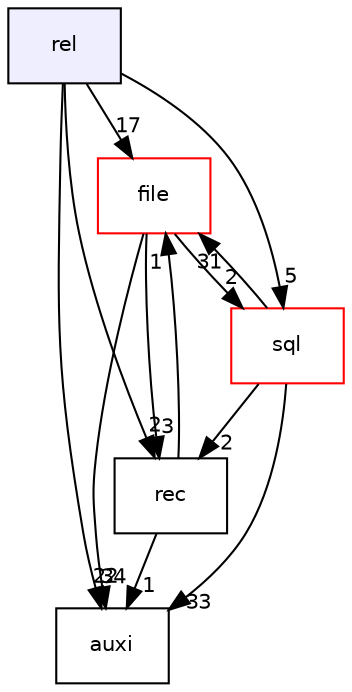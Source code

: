 digraph "rel" {
  bgcolor=transparent;
  compound=true
  node [ fontsize="10", fontname="Helvetica"];
  edge [ labelfontsize="10", labelfontname="Helvetica"];
  dir_0b8cd375c317792b95eba87076cd6518 [shape=box, label="rel", style="filled", fillcolor="#eeeeff", pencolor="black", URL="dir_0b8cd375c317792b95eba87076cd6518.html"];
  dir_fb6598a949f0f53f82ac9a1a956124c7 [shape=box label="file" color="red" URL="dir_fb6598a949f0f53f82ac9a1a956124c7.html"];
  dir_47c25c331c075fe16f320299349474de [shape=box label="rec" URL="dir_47c25c331c075fe16f320299349474de.html"];
  dir_5bd71961b401a432086d0fb290a87f3f [shape=box label="sql" color="red" URL="dir_5bd71961b401a432086d0fb290a87f3f.html"];
  dir_55aed34cd3f6ec638757940cb3108f99 [shape=box label="auxi" URL="dir_55aed34cd3f6ec638757940cb3108f99.html"];
  dir_fb6598a949f0f53f82ac9a1a956124c7->dir_47c25c331c075fe16f320299349474de [headlabel="3", labeldistance=1.5 headhref="dir_000001_000006.html"];
  dir_fb6598a949f0f53f82ac9a1a956124c7->dir_5bd71961b401a432086d0fb290a87f3f [headlabel="2", labeldistance=1.5 headhref="dir_000001_000008.html"];
  dir_fb6598a949f0f53f82ac9a1a956124c7->dir_55aed34cd3f6ec638757940cb3108f99 [headlabel="34", labeldistance=1.5 headhref="dir_000001_000000.html"];
  dir_47c25c331c075fe16f320299349474de->dir_fb6598a949f0f53f82ac9a1a956124c7 [headlabel="1", labeldistance=1.5 headhref="dir_000006_000001.html"];
  dir_47c25c331c075fe16f320299349474de->dir_55aed34cd3f6ec638757940cb3108f99 [headlabel="1", labeldistance=1.5 headhref="dir_000006_000000.html"];
  dir_0b8cd375c317792b95eba87076cd6518->dir_fb6598a949f0f53f82ac9a1a956124c7 [headlabel="17", labeldistance=1.5 headhref="dir_000007_000001.html"];
  dir_0b8cd375c317792b95eba87076cd6518->dir_47c25c331c075fe16f320299349474de [headlabel="2", labeldistance=1.5 headhref="dir_000007_000006.html"];
  dir_0b8cd375c317792b95eba87076cd6518->dir_5bd71961b401a432086d0fb290a87f3f [headlabel="5", labeldistance=1.5 headhref="dir_000007_000008.html"];
  dir_0b8cd375c317792b95eba87076cd6518->dir_55aed34cd3f6ec638757940cb3108f99 [headlabel="22", labeldistance=1.5 headhref="dir_000007_000000.html"];
  dir_5bd71961b401a432086d0fb290a87f3f->dir_fb6598a949f0f53f82ac9a1a956124c7 [headlabel="31", labeldistance=1.5 headhref="dir_000008_000001.html"];
  dir_5bd71961b401a432086d0fb290a87f3f->dir_47c25c331c075fe16f320299349474de [headlabel="2", labeldistance=1.5 headhref="dir_000008_000006.html"];
  dir_5bd71961b401a432086d0fb290a87f3f->dir_55aed34cd3f6ec638757940cb3108f99 [headlabel="33", labeldistance=1.5 headhref="dir_000008_000000.html"];
}

